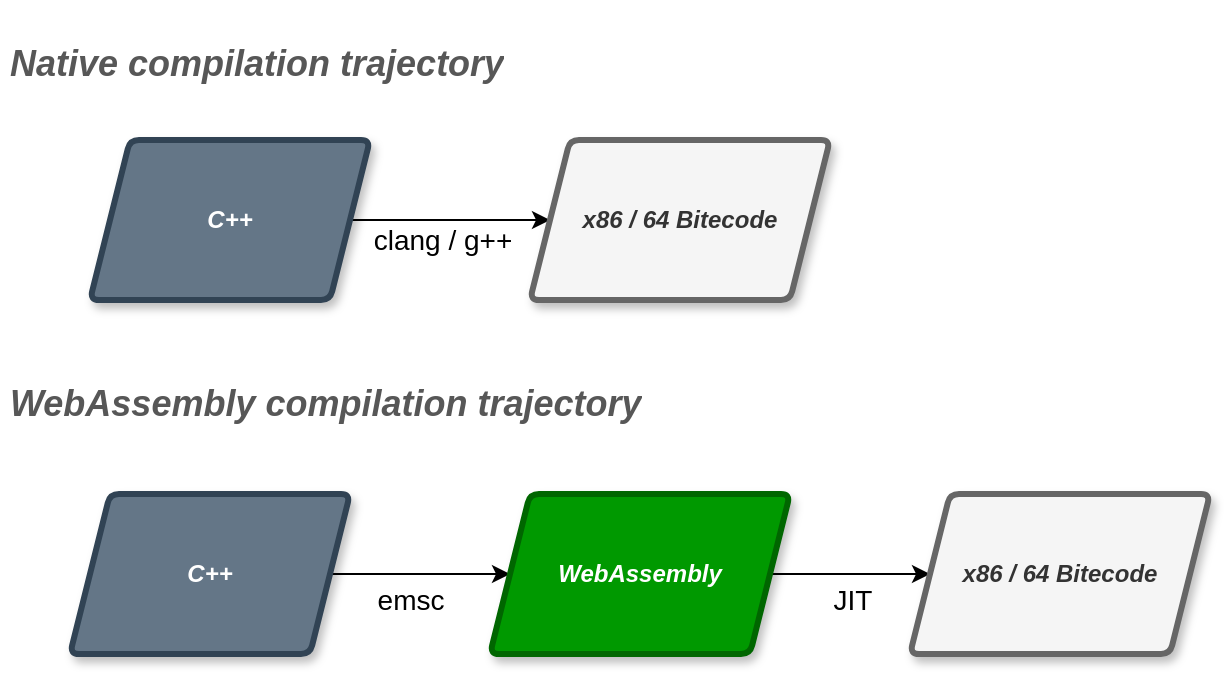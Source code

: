 <mxfile>
    <diagram id="R9lZvX5LPHoqeBm0NEup" name="Page-1">
        <mxGraphModel dx="627" dy="789" grid="1" gridSize="10" guides="1" tooltips="1" connect="1" arrows="1" fold="1" page="1" pageScale="1" pageWidth="850" pageHeight="1100" background="#FFFFFF" math="0" shadow="0">
            <root>
                <mxCell id="0"/>
                <mxCell id="1" parent="0"/>
                <mxCell id="oR36HvQrZMrKDbQmu3Ou-19" value="&lt;h1&gt;&lt;i&gt;&lt;font style=&quot;font-size: 18px&quot;&gt;Native compilation trajectory&lt;/font&gt;&lt;/i&gt;&lt;/h1&gt;" style="text;html=1;strokeColor=none;fillColor=none;spacing=5;spacingTop=-20;whiteSpace=wrap;overflow=hidden;fontColor=#575757;rounded=0;rotation=0;fontFamily=Helvetica;" parent="1" vertex="1">
                    <mxGeometry x="110" y="90" width="280" height="40" as="geometry"/>
                </mxCell>
                <mxCell id="oR36HvQrZMrKDbQmu3Ou-21" value="&lt;h1 style=&quot;font-size: 18px&quot;&gt;&lt;i&gt;&lt;font style=&quot;font-size: 18px&quot;&gt;WebAssembly compilation trajectory&lt;br&gt;&lt;/font&gt;&lt;/i&gt;&lt;/h1&gt;&lt;div style=&quot;font-size: 18px&quot;&gt;&lt;i&gt;&lt;br&gt;&lt;/i&gt;&lt;/div&gt;" style="text;html=1;strokeColor=none;fillColor=none;spacing=5;spacingTop=-20;whiteSpace=wrap;overflow=hidden;fontColor=#575757;rounded=0;fontFamily=Helvetica;" parent="1" vertex="1">
                    <mxGeometry x="110" y="270" width="545" height="35" as="geometry"/>
                </mxCell>
                <mxCell id="4" style="edgeStyle=none;html=1;exitX=1;exitY=0.5;exitDx=0;exitDy=0;entryX=0;entryY=0.5;entryDx=0;entryDy=0;" parent="1" source="n1NXSLkz1-SfZJEVITjv-28" target="n1NXSLkz1-SfZJEVITjv-29" edge="1">
                    <mxGeometry relative="1" as="geometry">
                        <Array as="points">
                            <mxPoint x="315" y="367"/>
                        </Array>
                    </mxGeometry>
                </mxCell>
                <mxCell id="6" value="emsc" style="edgeLabel;html=1;align=center;verticalAlign=middle;resizable=0;points=[];labelBorderColor=#FFFFFF;fontSize=14;" parent="4" vertex="1" connectable="0">
                    <mxGeometry x="0.111" relative="1" as="geometry">
                        <mxPoint x="-10" y="13" as="offset"/>
                    </mxGeometry>
                </mxCell>
                <mxCell id="n1NXSLkz1-SfZJEVITjv-28" value="&lt;b&gt;&lt;i&gt;C++&lt;/i&gt;&lt;/b&gt;" style="shape=parallelogram;perimeter=parallelogramPerimeter;whiteSpace=wrap;html=1;fixedSize=1;fillColor=#647687;strokeColor=#314354;fontColor=#ffffff;rounded=1;strokeWidth=3;arcSize=9;shadow=1;fontFamily=Helvetica;" parent="1" vertex="1">
                    <mxGeometry x="145" y="327" width="140" height="80" as="geometry"/>
                </mxCell>
                <mxCell id="5" style="edgeStyle=none;html=1;exitX=1;exitY=0.5;exitDx=0;exitDy=0;" parent="1" source="n1NXSLkz1-SfZJEVITjv-29" target="JAychxo9crdE4-j-2Qq6-11" edge="1">
                    <mxGeometry relative="1" as="geometry"/>
                </mxCell>
                <mxCell id="7" value="JIT" style="edgeLabel;html=1;align=center;verticalAlign=middle;resizable=0;points=[];fontSize=14;" parent="5" vertex="1" connectable="0">
                    <mxGeometry x="0.208" relative="1" as="geometry">
                        <mxPoint x="-8" y="13" as="offset"/>
                    </mxGeometry>
                </mxCell>
                <mxCell id="n1NXSLkz1-SfZJEVITjv-29" value="&lt;b&gt;&lt;i&gt;WebAssembly&lt;/i&gt;&lt;/b&gt;" style="shape=parallelogram;perimeter=parallelogramPerimeter;whiteSpace=wrap;html=1;fixedSize=1;fillColor=#009900;strokeColor=#006600;fontColor=#ffffff;rounded=1;strokeWidth=3;arcSize=9;shadow=1;fontFamily=Helvetica;" parent="1" vertex="1">
                    <mxGeometry x="355" y="327" width="150" height="80" as="geometry"/>
                </mxCell>
                <mxCell id="JAychxo9crdE4-j-2Qq6-11" value="&lt;b&gt;&lt;i&gt;x86 / 64&amp;nbsp;&lt;/i&gt;&lt;/b&gt;&lt;b&gt;&lt;i&gt;Bitecode&lt;br&gt;&lt;/i&gt;&lt;/b&gt;" style="shape=parallelogram;perimeter=parallelogramPerimeter;whiteSpace=wrap;html=1;fixedSize=1;rounded=1;strokeWidth=3;arcSize=9;shadow=1;fontFamily=Helvetica;fontColor=#333333;strokeColor=#666666;fillColor=#f5f5f5;" parent="1" vertex="1">
                    <mxGeometry x="565" y="327" width="150" height="80" as="geometry"/>
                </mxCell>
                <mxCell id="10" style="edgeStyle=none;html=1;exitX=1;exitY=0.5;exitDx=0;exitDy=0;entryX=0;entryY=0.5;entryDx=0;entryDy=0;" parent="1" source="8" target="9" edge="1">
                    <mxGeometry relative="1" as="geometry"/>
                </mxCell>
                <mxCell id="11" value="clang / g++" style="edgeLabel;html=1;align=center;verticalAlign=middle;resizable=0;points=[];fontSize=14;" parent="10" vertex="1" connectable="0">
                    <mxGeometry x="-0.153" relative="1" as="geometry">
                        <mxPoint x="3" y="10" as="offset"/>
                    </mxGeometry>
                </mxCell>
                <mxCell id="8" value="&lt;b&gt;&lt;i&gt;C++&lt;/i&gt;&lt;/b&gt;" style="shape=parallelogram;perimeter=parallelogramPerimeter;whiteSpace=wrap;html=1;fixedSize=1;fillColor=#647687;strokeColor=#314354;fontColor=#ffffff;rounded=1;strokeWidth=3;arcSize=9;shadow=1;fontFamily=Helvetica;" parent="1" vertex="1">
                    <mxGeometry x="155" y="150" width="140" height="80" as="geometry"/>
                </mxCell>
                <mxCell id="9" value="&lt;b&gt;&lt;i&gt;x86 / 64&amp;nbsp;&lt;/i&gt;&lt;/b&gt;&lt;b&gt;&lt;i&gt;Bitecode&lt;br&gt;&lt;/i&gt;&lt;/b&gt;" style="shape=parallelogram;perimeter=parallelogramPerimeter;whiteSpace=wrap;html=1;fixedSize=1;rounded=1;strokeWidth=3;arcSize=9;shadow=1;fontFamily=Helvetica;fontColor=#333333;strokeColor=#666666;fillColor=#f5f5f5;" parent="1" vertex="1">
                    <mxGeometry x="375" y="150" width="150" height="80" as="geometry"/>
                </mxCell>
            </root>
        </mxGraphModel>
    </diagram>
</mxfile>